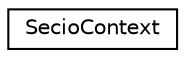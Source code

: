 digraph "Graphical Class Hierarchy"
{
  edge [fontname="Helvetica",fontsize="10",labelfontname="Helvetica",labelfontsize="10"];
  node [fontname="Helvetica",fontsize="10",shape=record];
  rankdir="LR";
  Node0 [label="SecioContext",height=0.2,width=0.4,color="black", fillcolor="white", style="filled",URL="$struct_secio_context.html"];
}
